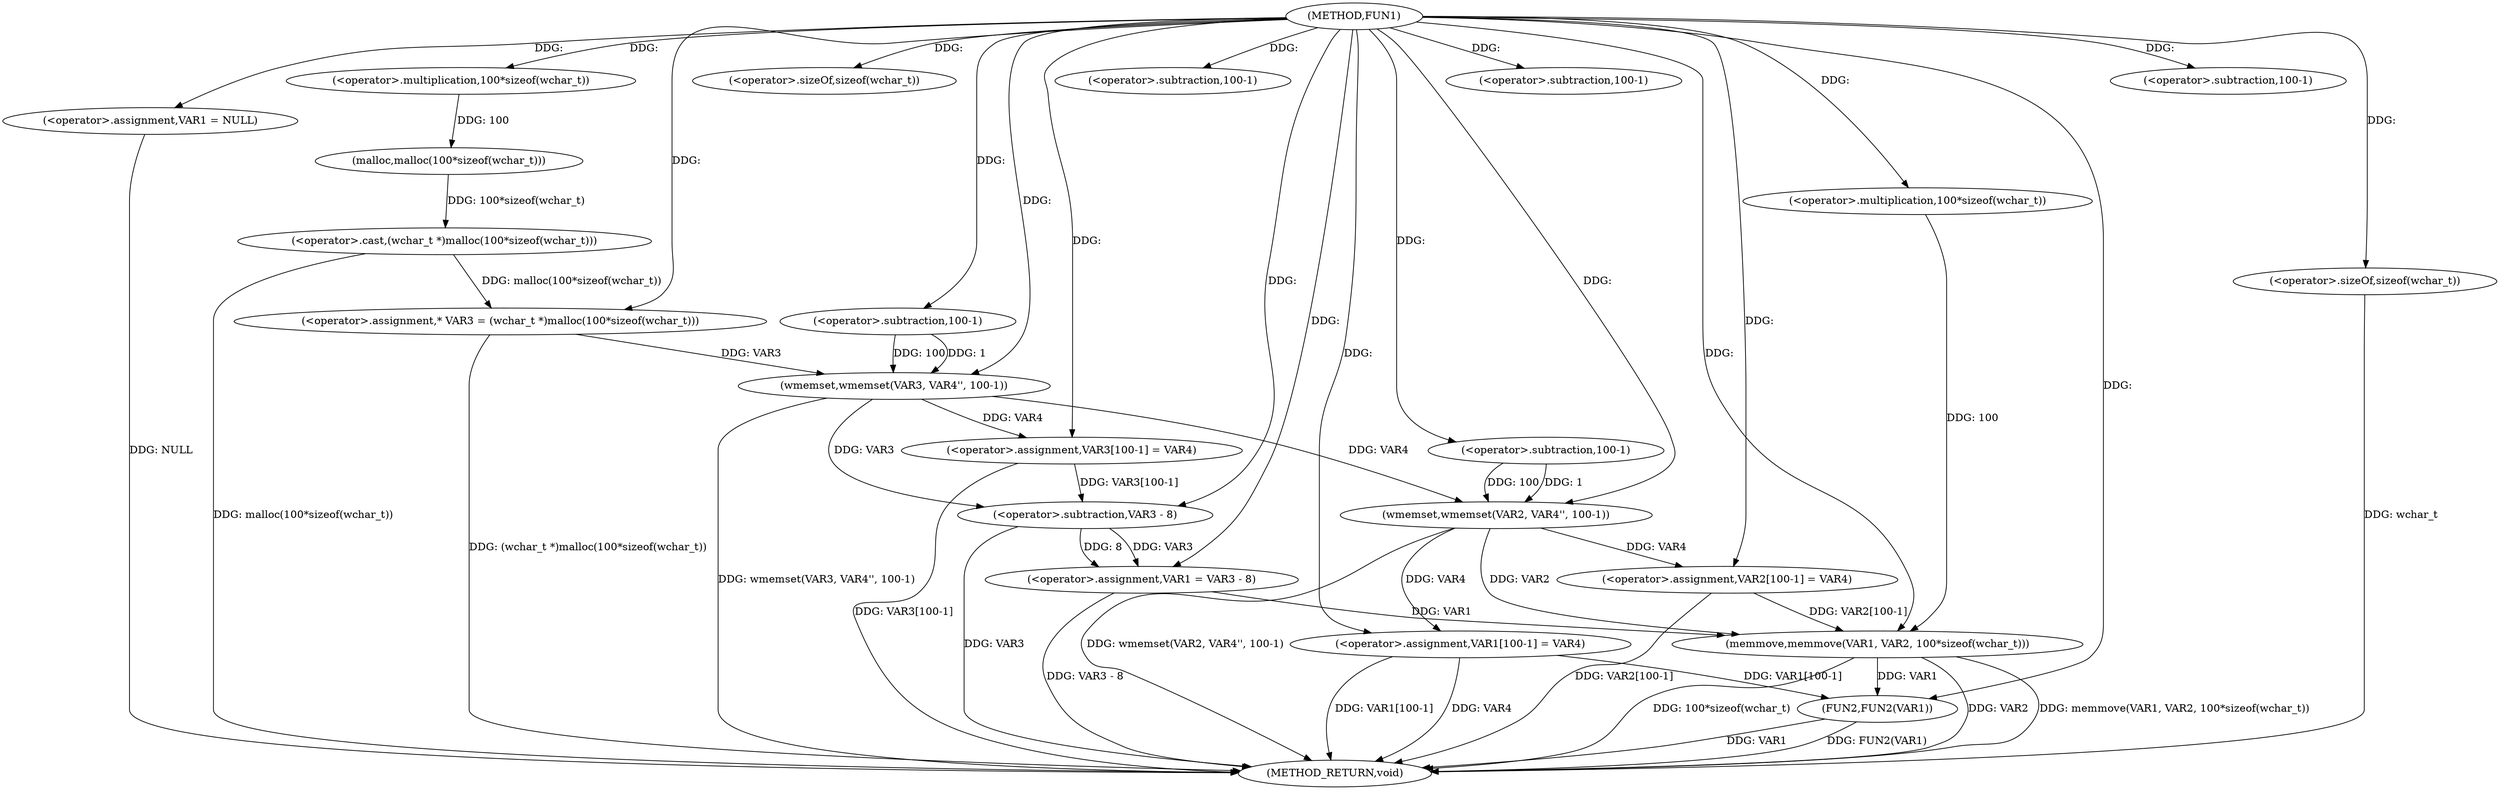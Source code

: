 digraph FUN1 {  
"1000100" [label = "(METHOD,FUN1)" ]
"1000168" [label = "(METHOD_RETURN,void)" ]
"1000103" [label = "(<operator>.assignment,VAR1 = NULL)" ]
"1000110" [label = "(<operator>.assignment,* VAR3 = (wchar_t *)malloc(100*sizeof(wchar_t)))" ]
"1000112" [label = "(<operator>.cast,(wchar_t *)malloc(100*sizeof(wchar_t)))" ]
"1000114" [label = "(malloc,malloc(100*sizeof(wchar_t)))" ]
"1000115" [label = "(<operator>.multiplication,100*sizeof(wchar_t))" ]
"1000117" [label = "(<operator>.sizeOf,sizeof(wchar_t))" ]
"1000119" [label = "(wmemset,wmemset(VAR3, VAR4'', 100-1))" ]
"1000122" [label = "(<operator>.subtraction,100-1)" ]
"1000125" [label = "(<operator>.assignment,VAR3[100-1] = VAR4)" ]
"1000128" [label = "(<operator>.subtraction,100-1)" ]
"1000132" [label = "(<operator>.assignment,VAR1 = VAR3 - 8)" ]
"1000134" [label = "(<operator>.subtraction,VAR3 - 8)" ]
"1000139" [label = "(wmemset,wmemset(VAR2, VAR4'', 100-1))" ]
"1000142" [label = "(<operator>.subtraction,100-1)" ]
"1000145" [label = "(<operator>.assignment,VAR2[100-1] = VAR4)" ]
"1000148" [label = "(<operator>.subtraction,100-1)" ]
"1000152" [label = "(memmove,memmove(VAR1, VAR2, 100*sizeof(wchar_t)))" ]
"1000155" [label = "(<operator>.multiplication,100*sizeof(wchar_t))" ]
"1000157" [label = "(<operator>.sizeOf,sizeof(wchar_t))" ]
"1000159" [label = "(<operator>.assignment,VAR1[100-1] = VAR4)" ]
"1000162" [label = "(<operator>.subtraction,100-1)" ]
"1000166" [label = "(FUN2,FUN2(VAR1))" ]
  "1000125" -> "1000168"  [ label = "DDG: VAR3[100-1]"] 
  "1000103" -> "1000168"  [ label = "DDG: NULL"] 
  "1000110" -> "1000168"  [ label = "DDG: (wchar_t *)malloc(100*sizeof(wchar_t))"] 
  "1000152" -> "1000168"  [ label = "DDG: VAR2"] 
  "1000119" -> "1000168"  [ label = "DDG: wmemset(VAR3, VAR4'', 100-1)"] 
  "1000159" -> "1000168"  [ label = "DDG: VAR4"] 
  "1000112" -> "1000168"  [ label = "DDG: malloc(100*sizeof(wchar_t))"] 
  "1000159" -> "1000168"  [ label = "DDG: VAR1[100-1]"] 
  "1000139" -> "1000168"  [ label = "DDG: wmemset(VAR2, VAR4'', 100-1)"] 
  "1000166" -> "1000168"  [ label = "DDG: FUN2(VAR1)"] 
  "1000152" -> "1000168"  [ label = "DDG: memmove(VAR1, VAR2, 100*sizeof(wchar_t))"] 
  "1000152" -> "1000168"  [ label = "DDG: 100*sizeof(wchar_t)"] 
  "1000166" -> "1000168"  [ label = "DDG: VAR1"] 
  "1000132" -> "1000168"  [ label = "DDG: VAR3 - 8"] 
  "1000157" -> "1000168"  [ label = "DDG: wchar_t"] 
  "1000134" -> "1000168"  [ label = "DDG: VAR3"] 
  "1000145" -> "1000168"  [ label = "DDG: VAR2[100-1]"] 
  "1000100" -> "1000103"  [ label = "DDG: "] 
  "1000112" -> "1000110"  [ label = "DDG: malloc(100*sizeof(wchar_t))"] 
  "1000100" -> "1000110"  [ label = "DDG: "] 
  "1000114" -> "1000112"  [ label = "DDG: 100*sizeof(wchar_t)"] 
  "1000115" -> "1000114"  [ label = "DDG: 100"] 
  "1000100" -> "1000115"  [ label = "DDG: "] 
  "1000100" -> "1000117"  [ label = "DDG: "] 
  "1000110" -> "1000119"  [ label = "DDG: VAR3"] 
  "1000100" -> "1000119"  [ label = "DDG: "] 
  "1000122" -> "1000119"  [ label = "DDG: 100"] 
  "1000122" -> "1000119"  [ label = "DDG: 1"] 
  "1000100" -> "1000122"  [ label = "DDG: "] 
  "1000119" -> "1000125"  [ label = "DDG: VAR4"] 
  "1000100" -> "1000125"  [ label = "DDG: "] 
  "1000100" -> "1000128"  [ label = "DDG: "] 
  "1000134" -> "1000132"  [ label = "DDG: VAR3"] 
  "1000134" -> "1000132"  [ label = "DDG: 8"] 
  "1000100" -> "1000132"  [ label = "DDG: "] 
  "1000125" -> "1000134"  [ label = "DDG: VAR3[100-1]"] 
  "1000119" -> "1000134"  [ label = "DDG: VAR3"] 
  "1000100" -> "1000134"  [ label = "DDG: "] 
  "1000100" -> "1000139"  [ label = "DDG: "] 
  "1000119" -> "1000139"  [ label = "DDG: VAR4"] 
  "1000142" -> "1000139"  [ label = "DDG: 100"] 
  "1000142" -> "1000139"  [ label = "DDG: 1"] 
  "1000100" -> "1000142"  [ label = "DDG: "] 
  "1000139" -> "1000145"  [ label = "DDG: VAR4"] 
  "1000100" -> "1000145"  [ label = "DDG: "] 
  "1000100" -> "1000148"  [ label = "DDG: "] 
  "1000132" -> "1000152"  [ label = "DDG: VAR1"] 
  "1000100" -> "1000152"  [ label = "DDG: "] 
  "1000139" -> "1000152"  [ label = "DDG: VAR2"] 
  "1000145" -> "1000152"  [ label = "DDG: VAR2[100-1]"] 
  "1000155" -> "1000152"  [ label = "DDG: 100"] 
  "1000100" -> "1000155"  [ label = "DDG: "] 
  "1000100" -> "1000157"  [ label = "DDG: "] 
  "1000100" -> "1000159"  [ label = "DDG: "] 
  "1000139" -> "1000159"  [ label = "DDG: VAR4"] 
  "1000100" -> "1000162"  [ label = "DDG: "] 
  "1000159" -> "1000166"  [ label = "DDG: VAR1[100-1]"] 
  "1000152" -> "1000166"  [ label = "DDG: VAR1"] 
  "1000100" -> "1000166"  [ label = "DDG: "] 
}
